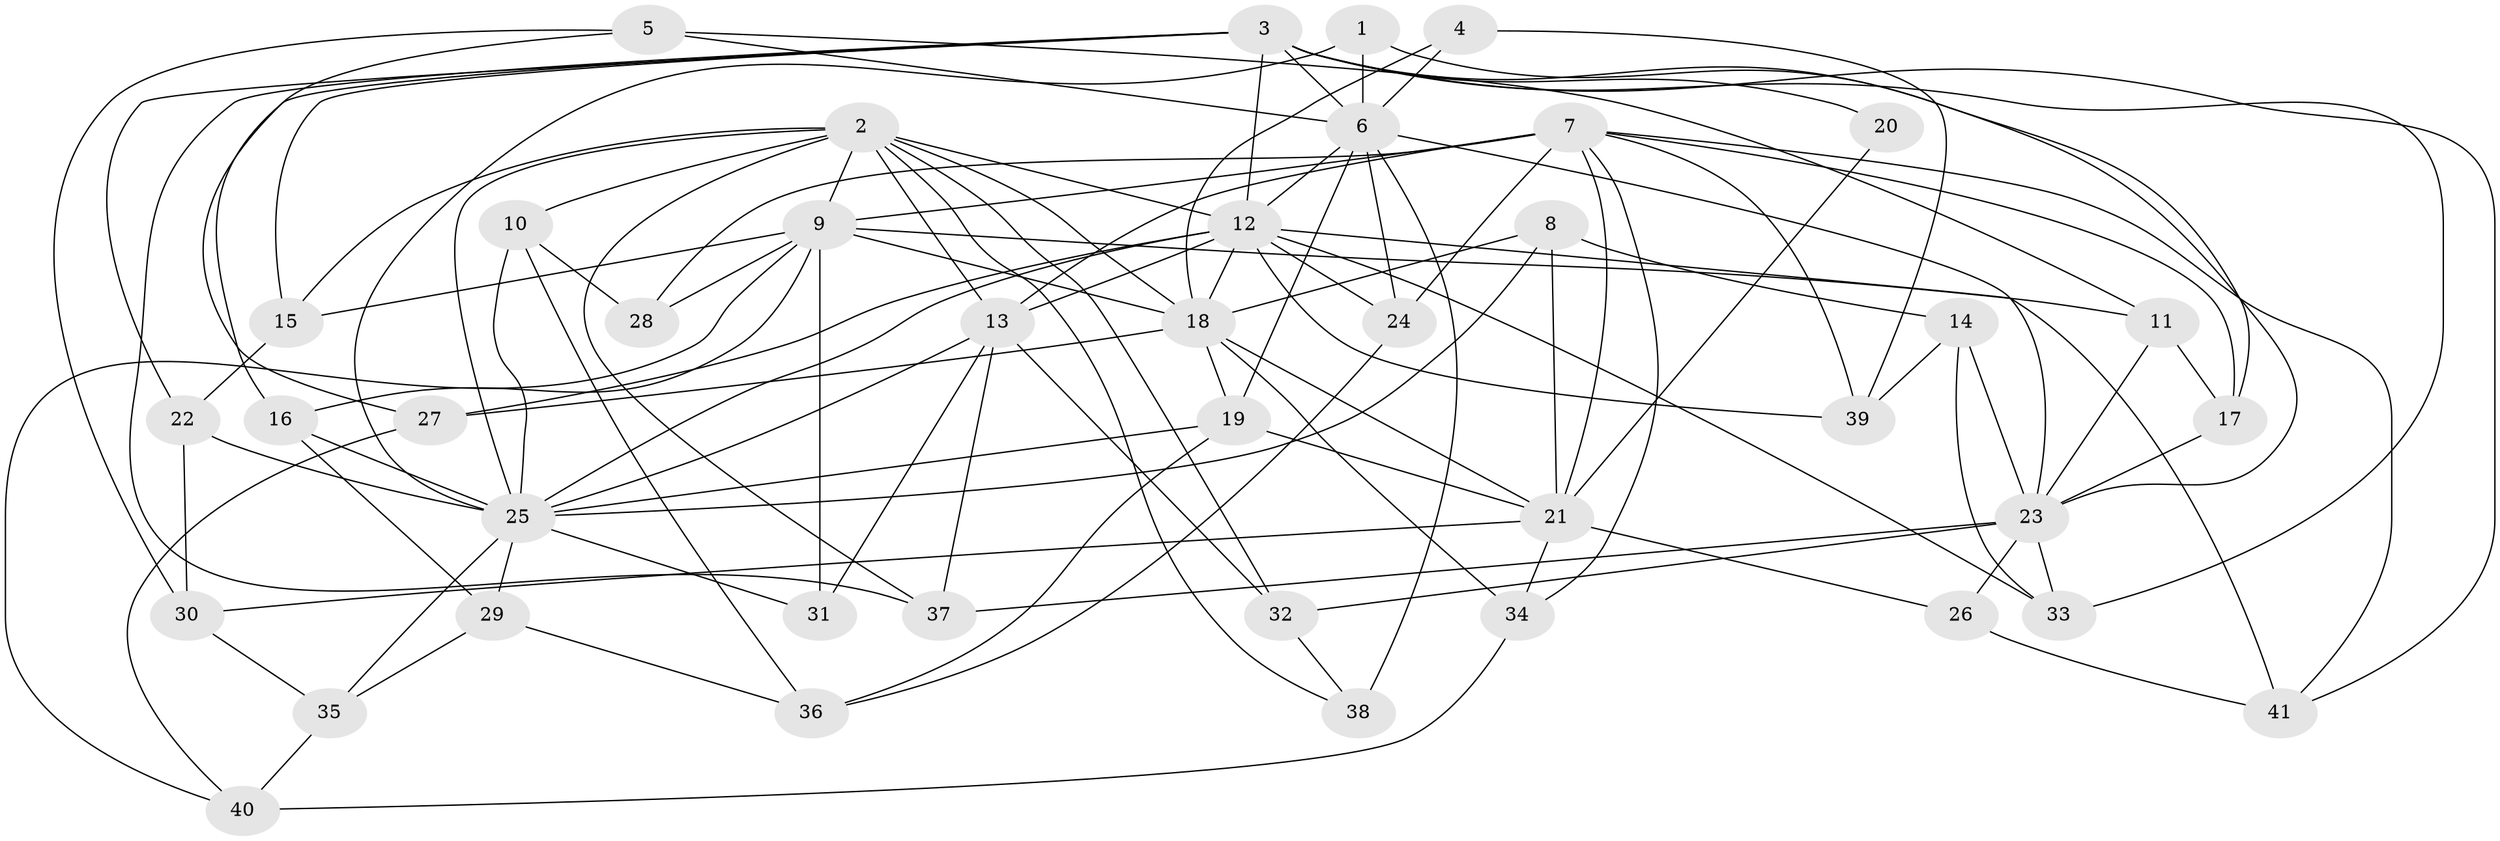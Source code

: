 // original degree distribution, {4: 1.0}
// Generated by graph-tools (version 1.1) at 2025/54/03/04/25 22:54:01]
// undirected, 41 vertices, 108 edges
graph export_dot {
  node [color=gray90,style=filled];
  1;
  2;
  3;
  4;
  5;
  6;
  7;
  8;
  9;
  10;
  11;
  12;
  13;
  14;
  15;
  16;
  17;
  18;
  19;
  20;
  21;
  22;
  23;
  24;
  25;
  26;
  27;
  28;
  29;
  30;
  31;
  32;
  33;
  34;
  35;
  36;
  37;
  38;
  39;
  40;
  41;
  1 -- 6 [weight=2.0];
  1 -- 17 [weight=1.0];
  1 -- 25 [weight=1.0];
  2 -- 9 [weight=1.0];
  2 -- 10 [weight=1.0];
  2 -- 12 [weight=1.0];
  2 -- 13 [weight=1.0];
  2 -- 15 [weight=1.0];
  2 -- 18 [weight=1.0];
  2 -- 25 [weight=1.0];
  2 -- 32 [weight=1.0];
  2 -- 37 [weight=1.0];
  2 -- 38 [weight=1.0];
  3 -- 6 [weight=1.0];
  3 -- 12 [weight=1.0];
  3 -- 15 [weight=1.0];
  3 -- 16 [weight=1.0];
  3 -- 20 [weight=3.0];
  3 -- 22 [weight=1.0];
  3 -- 23 [weight=1.0];
  3 -- 33 [weight=1.0];
  3 -- 37 [weight=1.0];
  3 -- 41 [weight=1.0];
  4 -- 6 [weight=1.0];
  4 -- 18 [weight=2.0];
  4 -- 39 [weight=1.0];
  5 -- 6 [weight=1.0];
  5 -- 11 [weight=1.0];
  5 -- 27 [weight=1.0];
  5 -- 30 [weight=1.0];
  6 -- 12 [weight=2.0];
  6 -- 19 [weight=1.0];
  6 -- 23 [weight=1.0];
  6 -- 24 [weight=1.0];
  6 -- 38 [weight=2.0];
  7 -- 9 [weight=1.0];
  7 -- 13 [weight=2.0];
  7 -- 17 [weight=1.0];
  7 -- 21 [weight=2.0];
  7 -- 24 [weight=1.0];
  7 -- 28 [weight=2.0];
  7 -- 34 [weight=1.0];
  7 -- 39 [weight=1.0];
  7 -- 41 [weight=1.0];
  8 -- 14 [weight=1.0];
  8 -- 18 [weight=1.0];
  8 -- 21 [weight=1.0];
  8 -- 25 [weight=1.0];
  9 -- 11 [weight=1.0];
  9 -- 15 [weight=1.0];
  9 -- 16 [weight=1.0];
  9 -- 18 [weight=1.0];
  9 -- 28 [weight=1.0];
  9 -- 31 [weight=2.0];
  9 -- 40 [weight=1.0];
  10 -- 25 [weight=1.0];
  10 -- 28 [weight=1.0];
  10 -- 36 [weight=1.0];
  11 -- 17 [weight=1.0];
  11 -- 23 [weight=1.0];
  12 -- 13 [weight=1.0];
  12 -- 18 [weight=1.0];
  12 -- 24 [weight=1.0];
  12 -- 25 [weight=1.0];
  12 -- 27 [weight=1.0];
  12 -- 33 [weight=1.0];
  12 -- 39 [weight=1.0];
  12 -- 41 [weight=1.0];
  13 -- 25 [weight=1.0];
  13 -- 31 [weight=1.0];
  13 -- 32 [weight=1.0];
  13 -- 37 [weight=1.0];
  14 -- 23 [weight=1.0];
  14 -- 33 [weight=1.0];
  14 -- 39 [weight=1.0];
  15 -- 22 [weight=1.0];
  16 -- 25 [weight=1.0];
  16 -- 29 [weight=1.0];
  17 -- 23 [weight=1.0];
  18 -- 19 [weight=2.0];
  18 -- 21 [weight=2.0];
  18 -- 27 [weight=1.0];
  18 -- 34 [weight=1.0];
  19 -- 21 [weight=1.0];
  19 -- 25 [weight=1.0];
  19 -- 36 [weight=1.0];
  20 -- 21 [weight=1.0];
  21 -- 26 [weight=1.0];
  21 -- 30 [weight=1.0];
  21 -- 34 [weight=1.0];
  22 -- 25 [weight=1.0];
  22 -- 30 [weight=1.0];
  23 -- 26 [weight=2.0];
  23 -- 32 [weight=1.0];
  23 -- 33 [weight=1.0];
  23 -- 37 [weight=1.0];
  24 -- 36 [weight=1.0];
  25 -- 29 [weight=1.0];
  25 -- 31 [weight=1.0];
  25 -- 35 [weight=1.0];
  26 -- 41 [weight=1.0];
  27 -- 40 [weight=1.0];
  29 -- 35 [weight=1.0];
  29 -- 36 [weight=1.0];
  30 -- 35 [weight=1.0];
  32 -- 38 [weight=1.0];
  34 -- 40 [weight=1.0];
  35 -- 40 [weight=1.0];
}
